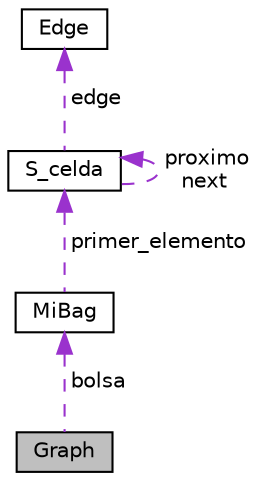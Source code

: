 digraph "Graph"
{
  edge [fontname="Helvetica",fontsize="10",labelfontname="Helvetica",labelfontsize="10"];
  node [fontname="Helvetica",fontsize="10",shape=record];
  Node1 [label="Graph",height=0.2,width=0.4,color="black", fillcolor="grey75", style="filled" fontcolor="black"];
  Node2 -> Node1 [dir="back",color="darkorchid3",fontsize="10",style="dashed",label=" bolsa" ,fontname="Helvetica"];
  Node2 [label="MiBag",height=0.2,width=0.4,color="black", fillcolor="white", style="filled",URL="$classMiBag.html"];
  Node3 -> Node2 [dir="back",color="darkorchid3",fontsize="10",style="dashed",label=" primer_elemento" ,fontname="Helvetica"];
  Node3 [label="S_celda",height=0.2,width=0.4,color="black", fillcolor="white", style="filled",URL="$structS__celda.html"];
  Node3 -> Node3 [dir="back",color="darkorchid3",fontsize="10",style="dashed",label=" proximo\nnext" ,fontname="Helvetica"];
  Node4 -> Node3 [dir="back",color="darkorchid3",fontsize="10",style="dashed",label=" edge" ,fontname="Helvetica"];
  Node4 [label="Edge",height=0.2,width=0.4,color="black", fillcolor="white", style="filled",URL="$classEdge.html",tooltip="Edge class representation. "];
}
